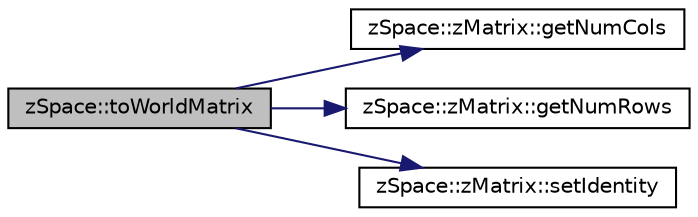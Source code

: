 digraph "zSpace::toWorldMatrix"
{
 // LATEX_PDF_SIZE
  edge [fontname="Helvetica",fontsize="10",labelfontname="Helvetica",labelfontsize="10"];
  node [fontname="Helvetica",fontsize="10",shape=record];
  rankdir="LR";
  Node119 [label="zSpace::toWorldMatrix",height=0.2,width=0.4,color="black", fillcolor="grey75", style="filled", fontcolor="black",tooltip="This method computes the tranformation to the world space of the input 4x4 matrix."];
  Node119 -> Node120 [color="midnightblue",fontsize="10",style="solid",fontname="Helvetica"];
  Node120 [label="zSpace::zMatrix::getNumCols",height=0.2,width=0.4,color="black", fillcolor="white", style="filled",URL="$classz_space_1_1z_matrix.html#a9f99bbcdb6224e24488e8e01d51937be",tooltip="This method gets the number of columns in the matrix."];
  Node119 -> Node121 [color="midnightblue",fontsize="10",style="solid",fontname="Helvetica"];
  Node121 [label="zSpace::zMatrix::getNumRows",height=0.2,width=0.4,color="black", fillcolor="white", style="filled",URL="$classz_space_1_1z_matrix.html#ae85a1183dc320f27fca7608431d5c4f5",tooltip="This method gets the number of rows in the matrix."];
  Node119 -> Node122 [color="midnightblue",fontsize="10",style="solid",fontname="Helvetica"];
  Node122 [label="zSpace::zMatrix::setIdentity",height=0.2,width=0.4,color="black", fillcolor="white", style="filled",URL="$classz_space_1_1z_matrix.html#a6dbef309a8f7a801bb28909c90ce0de1",tooltip="This method sets the matrix to identity if it is a square matrix."];
}
